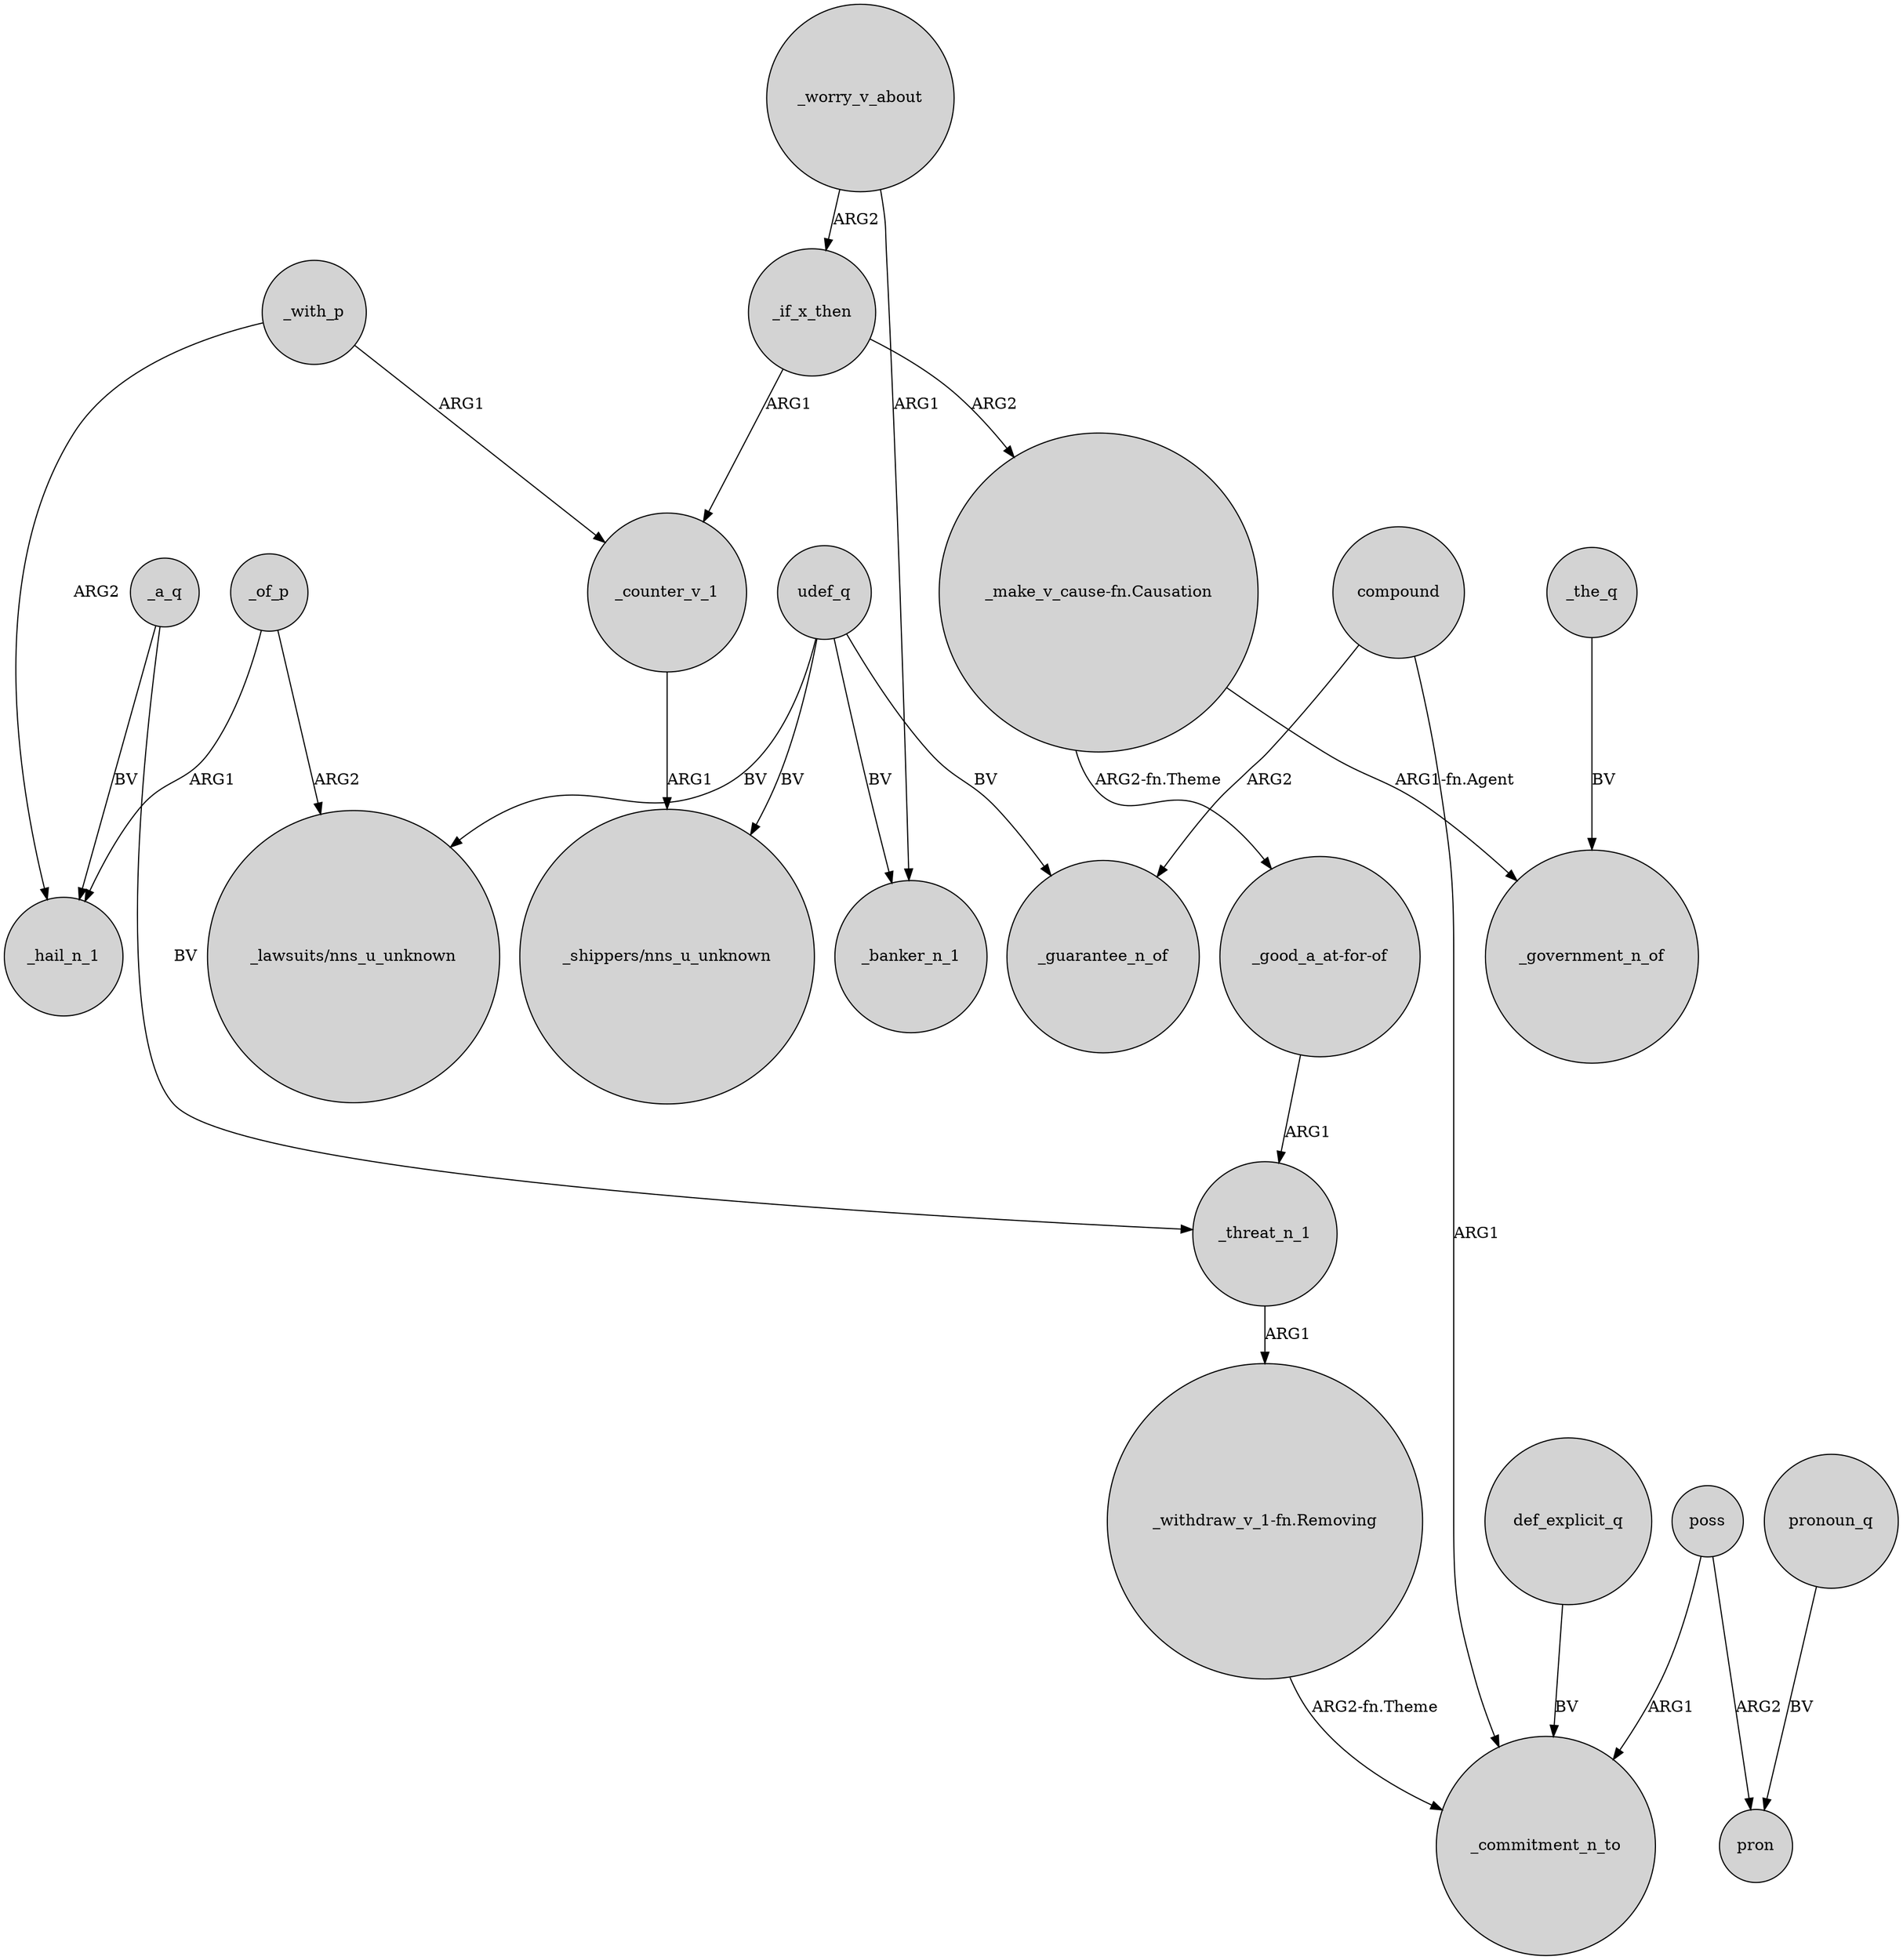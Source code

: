 digraph {
	node [shape=circle style=filled]
	_with_p -> _hail_n_1 [label=ARG2]
	_threat_n_1 -> "_withdraw_v_1-fn.Removing" [label=ARG1]
	"_make_v_cause-fn.Causation" -> _government_n_of [label="ARG1-fn.Agent"]
	"_make_v_cause-fn.Causation" -> "_good_a_at-for-of" [label="ARG2-fn.Theme"]
	_counter_v_1 -> "_shippers/nns_u_unknown" [label=ARG1]
	def_explicit_q -> _commitment_n_to [label=BV]
	poss -> pron [label=ARG2]
	_of_p -> _hail_n_1 [label=ARG1]
	_a_q -> _threat_n_1 [label=BV]
	_if_x_then -> _counter_v_1 [label=ARG1]
	udef_q -> _guarantee_n_of [label=BV]
	udef_q -> "_lawsuits/nns_u_unknown" [label=BV]
	_of_p -> "_lawsuits/nns_u_unknown" [label=ARG2]
	_a_q -> _hail_n_1 [label=BV]
	compound -> _guarantee_n_of [label=ARG2]
	pronoun_q -> pron [label=BV]
	_with_p -> _counter_v_1 [label=ARG1]
	"_good_a_at-for-of" -> _threat_n_1 [label=ARG1]
	_worry_v_about -> _if_x_then [label=ARG2]
	"_withdraw_v_1-fn.Removing" -> _commitment_n_to [label="ARG2-fn.Theme"]
	udef_q -> _banker_n_1 [label=BV]
	udef_q -> "_shippers/nns_u_unknown" [label=BV]
	_if_x_then -> "_make_v_cause-fn.Causation" [label=ARG2]
	_the_q -> _government_n_of [label=BV]
	poss -> _commitment_n_to [label=ARG1]
	_worry_v_about -> _banker_n_1 [label=ARG1]
	compound -> _commitment_n_to [label=ARG1]
}
